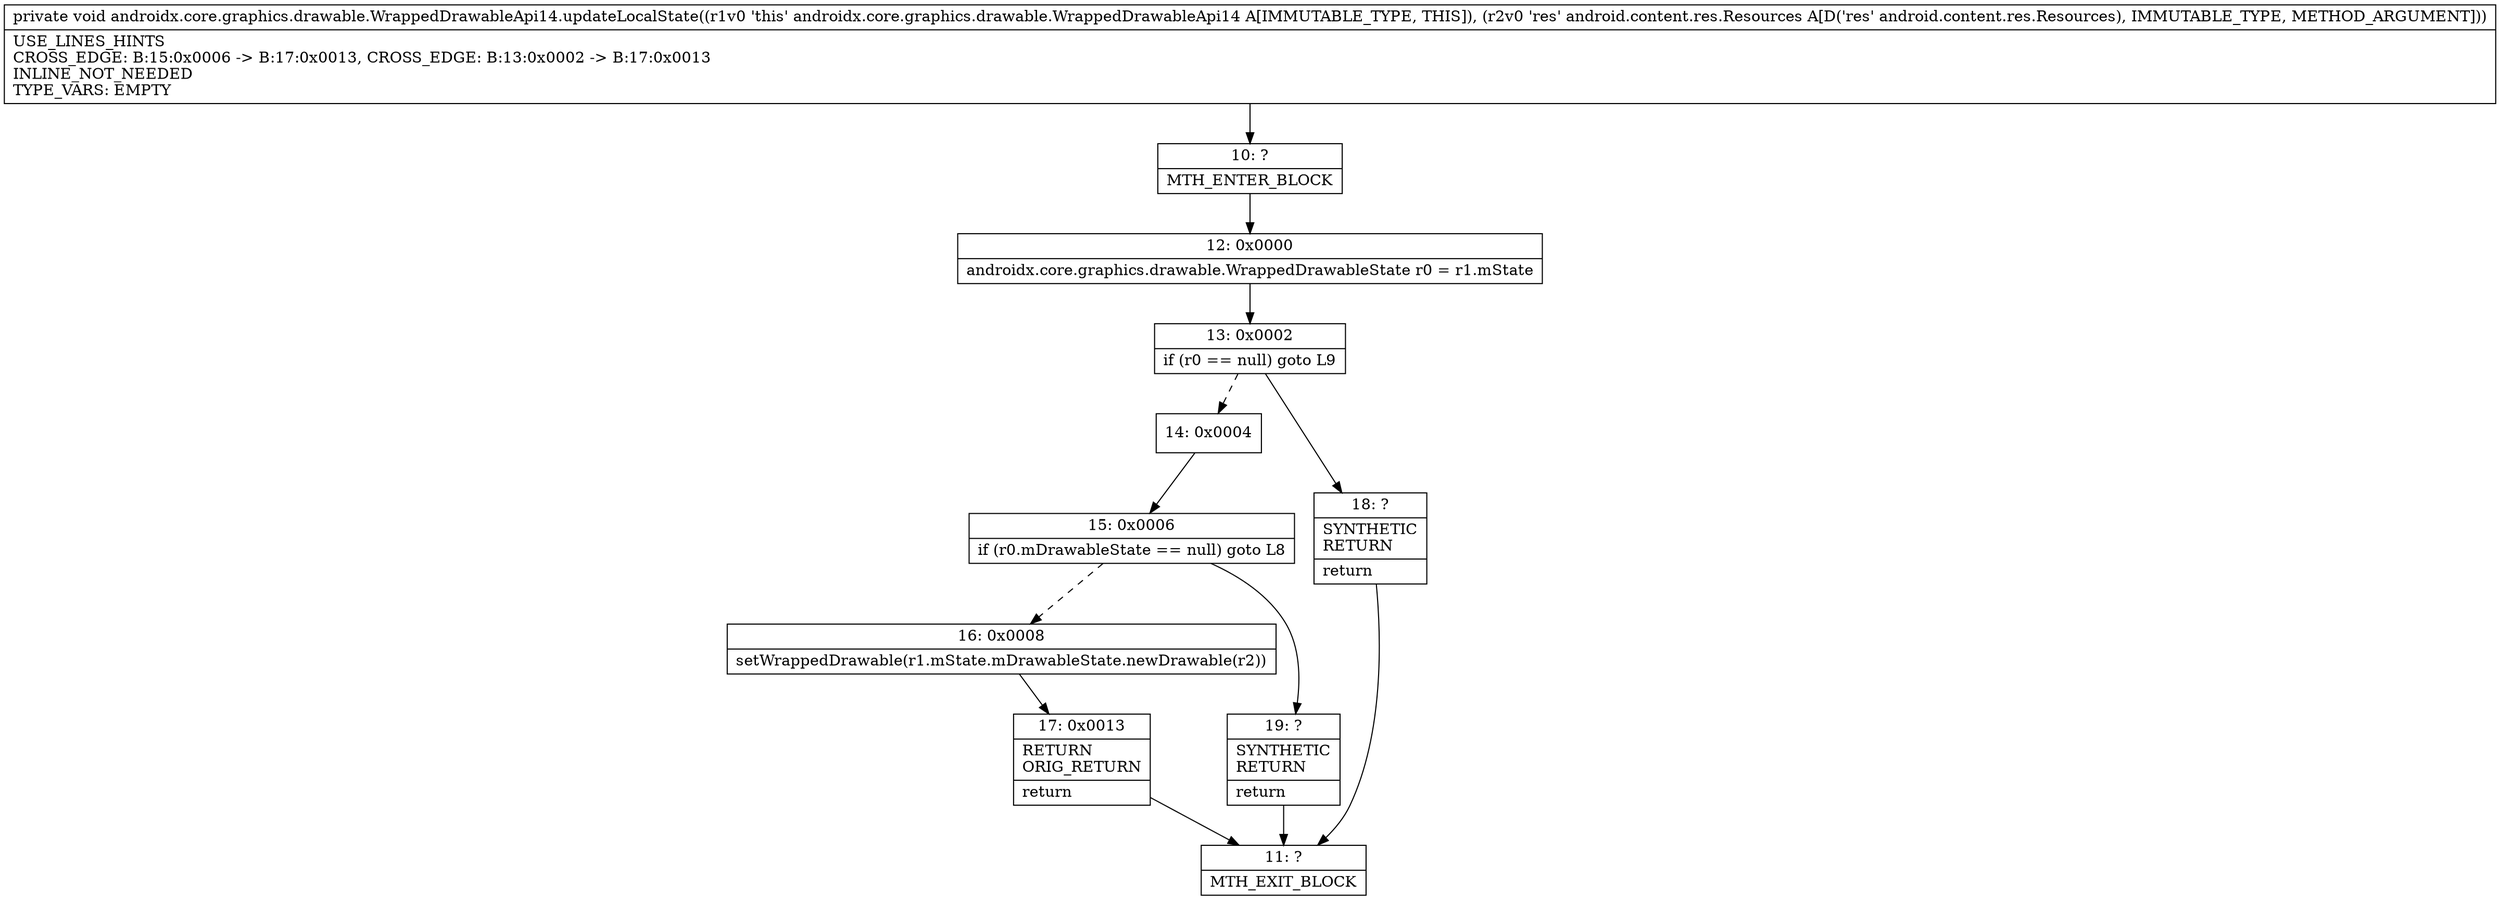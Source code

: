 digraph "CFG forandroidx.core.graphics.drawable.WrappedDrawableApi14.updateLocalState(Landroid\/content\/res\/Resources;)V" {
Node_10 [shape=record,label="{10\:\ ?|MTH_ENTER_BLOCK\l}"];
Node_12 [shape=record,label="{12\:\ 0x0000|androidx.core.graphics.drawable.WrappedDrawableState r0 = r1.mState\l}"];
Node_13 [shape=record,label="{13\:\ 0x0002|if (r0 == null) goto L9\l}"];
Node_14 [shape=record,label="{14\:\ 0x0004}"];
Node_15 [shape=record,label="{15\:\ 0x0006|if (r0.mDrawableState == null) goto L8\l}"];
Node_16 [shape=record,label="{16\:\ 0x0008|setWrappedDrawable(r1.mState.mDrawableState.newDrawable(r2))\l}"];
Node_17 [shape=record,label="{17\:\ 0x0013|RETURN\lORIG_RETURN\l|return\l}"];
Node_11 [shape=record,label="{11\:\ ?|MTH_EXIT_BLOCK\l}"];
Node_19 [shape=record,label="{19\:\ ?|SYNTHETIC\lRETURN\l|return\l}"];
Node_18 [shape=record,label="{18\:\ ?|SYNTHETIC\lRETURN\l|return\l}"];
MethodNode[shape=record,label="{private void androidx.core.graphics.drawable.WrappedDrawableApi14.updateLocalState((r1v0 'this' androidx.core.graphics.drawable.WrappedDrawableApi14 A[IMMUTABLE_TYPE, THIS]), (r2v0 'res' android.content.res.Resources A[D('res' android.content.res.Resources), IMMUTABLE_TYPE, METHOD_ARGUMENT]))  | USE_LINES_HINTS\lCROSS_EDGE: B:15:0x0006 \-\> B:17:0x0013, CROSS_EDGE: B:13:0x0002 \-\> B:17:0x0013\lINLINE_NOT_NEEDED\lTYPE_VARS: EMPTY\l}"];
MethodNode -> Node_10;Node_10 -> Node_12;
Node_12 -> Node_13;
Node_13 -> Node_14[style=dashed];
Node_13 -> Node_18;
Node_14 -> Node_15;
Node_15 -> Node_16[style=dashed];
Node_15 -> Node_19;
Node_16 -> Node_17;
Node_17 -> Node_11;
Node_19 -> Node_11;
Node_18 -> Node_11;
}

